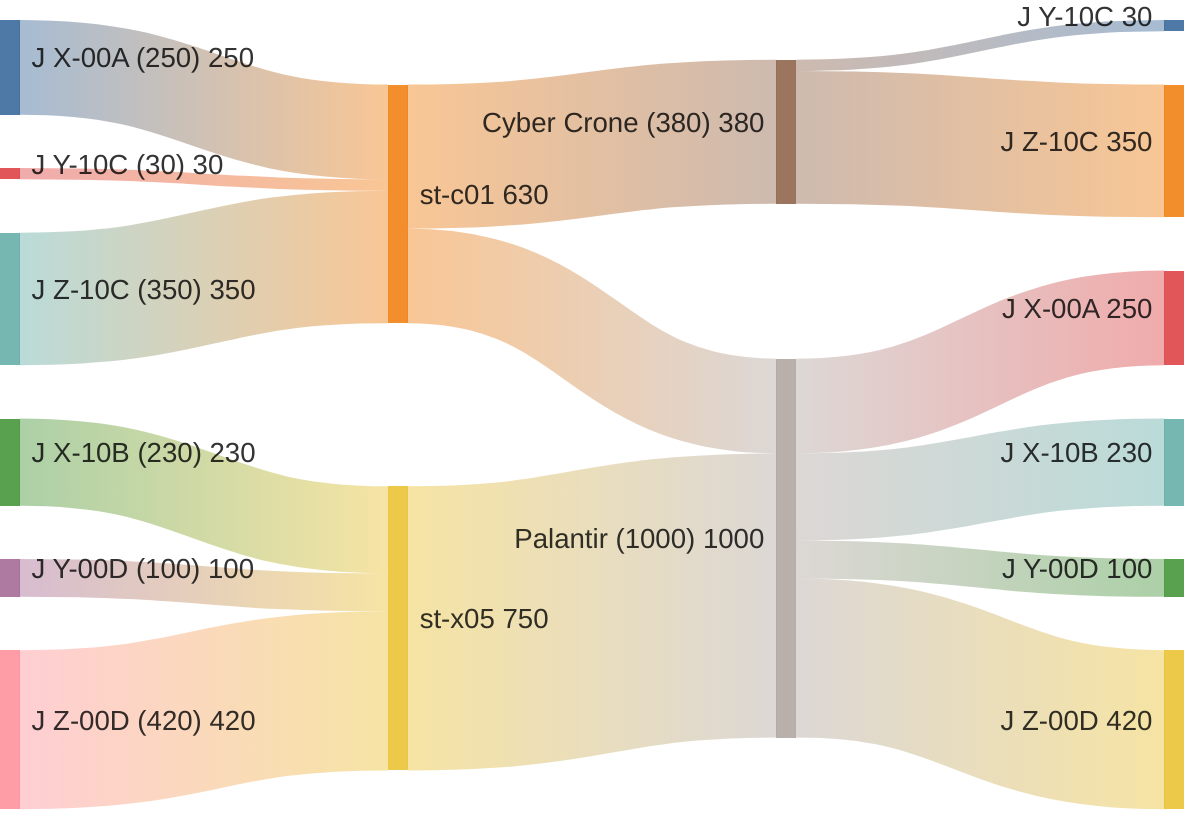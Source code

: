 sankey-beta
  %% source,target,value
  J X-00A (250), st-c01, 250
  J Y-10C (30), st-c01, 30
  J Z-10C (350), st-c01, 350

  J X-10B (230), st-x05, 230
  J Y-00D (100), st-x05, 100
  J Z-00D (420), st-x05, 420

  st-c01, Cyber Crone (380), 380
  st-c01, Palantir (1000), 250
  st-x05, Palantir (1000), 750

  Cyber Crone (380), J Y-10C, 30
  Cyber Crone (380), J Z-10C, 350

  Palantir (1000), J X-00A, 250
  Palantir (1000), J X-10B, 230
  Palantir (1000), J Y-00D, 100
  Palantir (1000), J Z-00D, 420